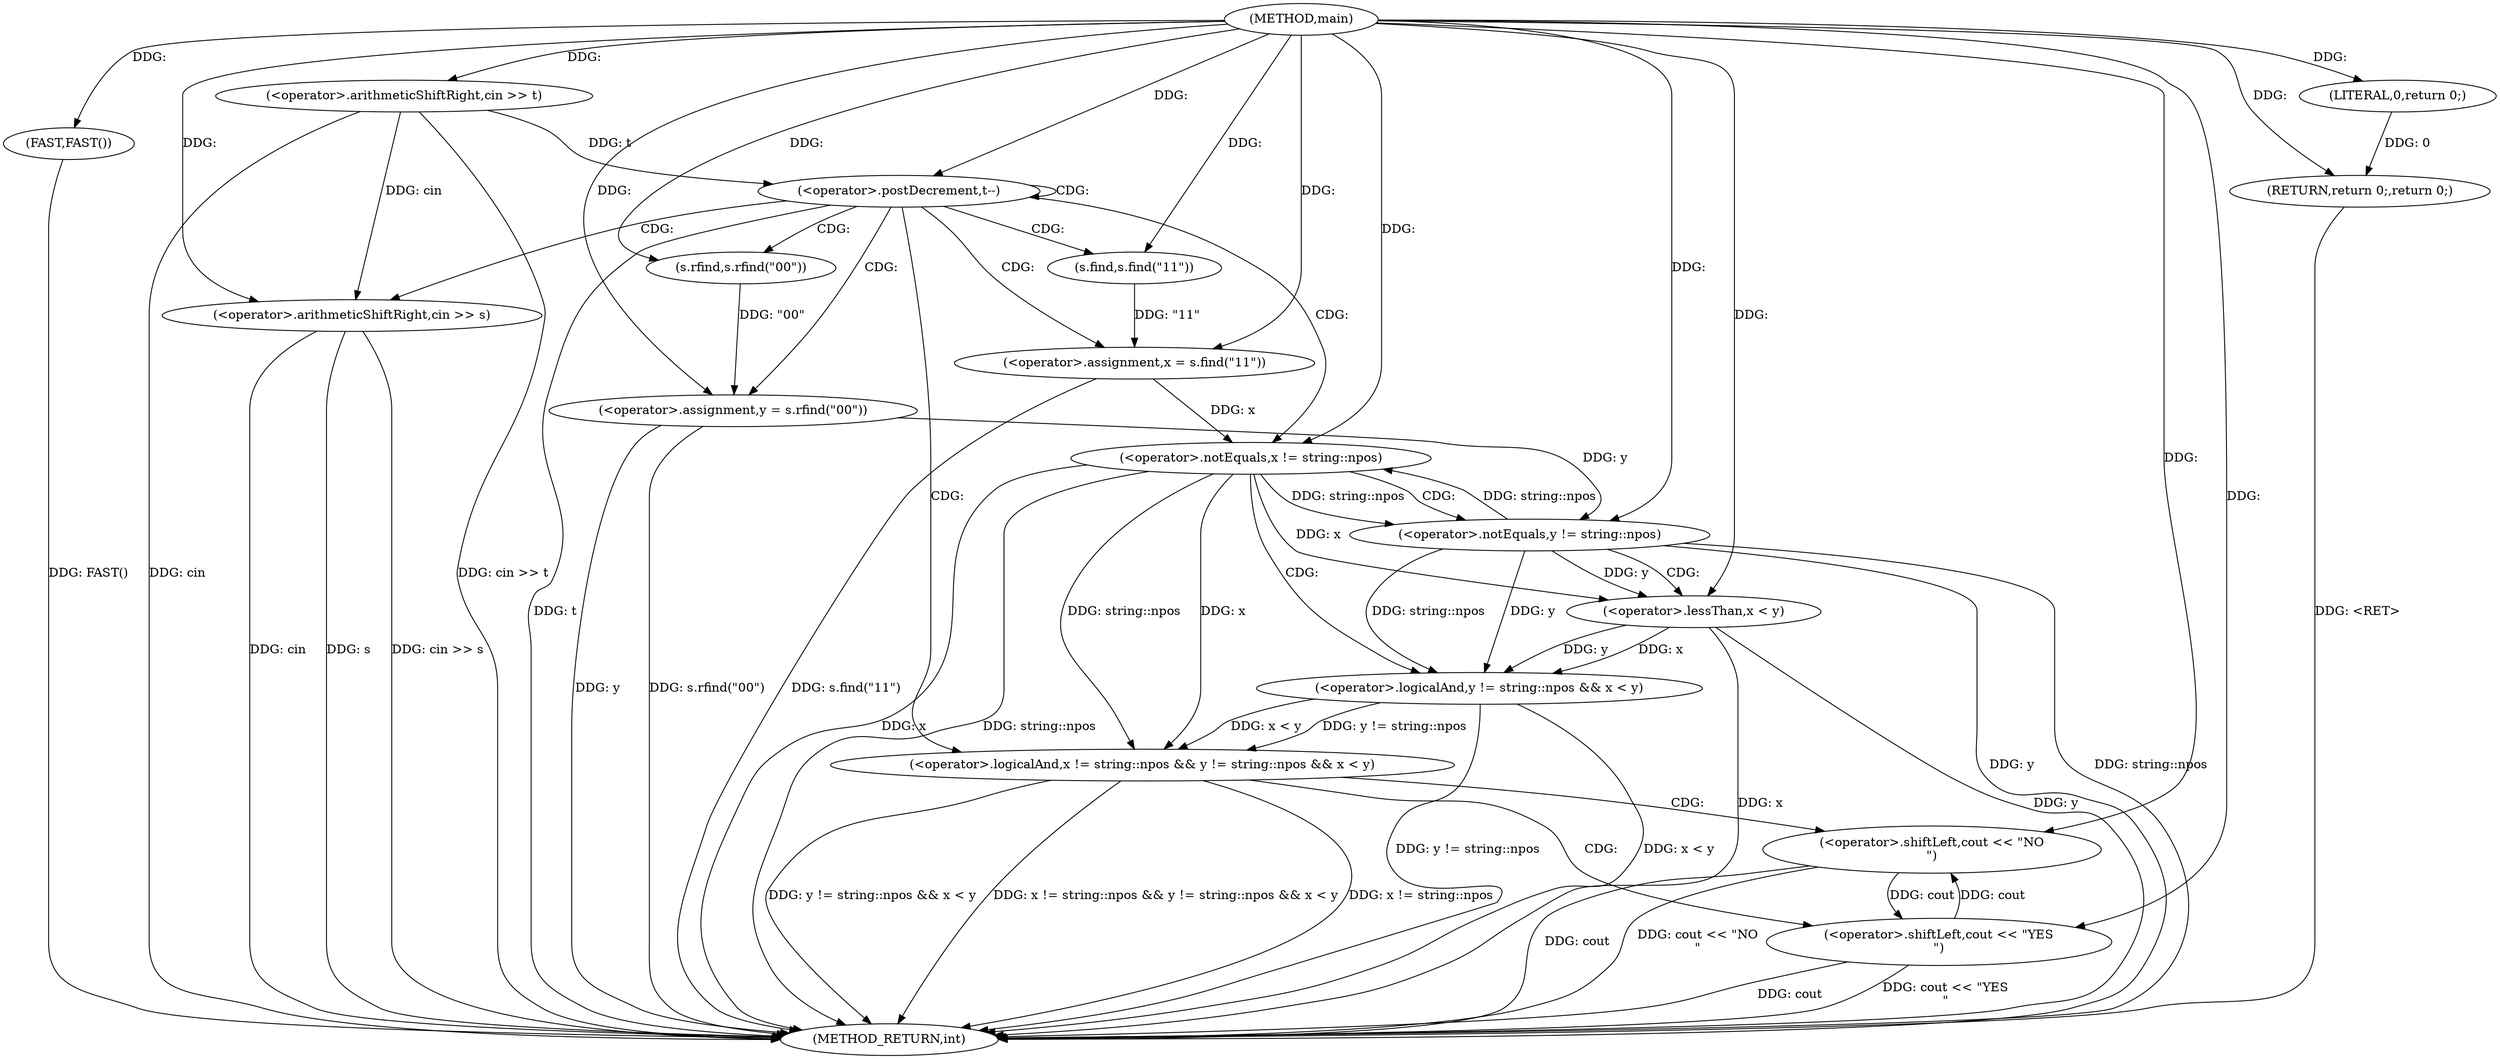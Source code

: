 digraph "main" {  
"1000103" [label = "(METHOD,main)" ]
"1000149" [label = "(METHOD_RETURN,int)" ]
"1000105" [label = "(FAST,FAST())" ]
"1000107" [label = "(<operator>.arithmeticShiftRight,cin >> t)" ]
"1000147" [label = "(RETURN,return 0;,return 0;)" ]
"1000111" [label = "(<operator>.postDecrement,t--)" ]
"1000148" [label = "(LITERAL,0,return 0;)" ]
"1000115" [label = "(<operator>.arithmeticShiftRight,cin >> s)" ]
"1000119" [label = "(<operator>.assignment,x = s.find(\"11\"))" ]
"1000124" [label = "(<operator>.assignment,y = s.rfind(\"00\"))" ]
"1000129" [label = "(<operator>.logicalAnd,x != string::npos && y != string::npos && x < y)" ]
"1000140" [label = "(<operator>.shiftLeft,cout << \"NO\n\")" ]
"1000121" [label = "(s.find,s.find(\"11\"))" ]
"1000126" [label = "(s.rfind,s.rfind(\"00\"))" ]
"1000144" [label = "(<operator>.shiftLeft,cout << \"YES\n\")" ]
"1000130" [label = "(<operator>.notEquals,x != string::npos)" ]
"1000133" [label = "(<operator>.logicalAnd,y != string::npos && x < y)" ]
"1000134" [label = "(<operator>.notEquals,y != string::npos)" ]
"1000137" [label = "(<operator>.lessThan,x < y)" ]
  "1000147" -> "1000149"  [ label = "DDG: <RET>"] 
  "1000105" -> "1000149"  [ label = "DDG: FAST()"] 
  "1000107" -> "1000149"  [ label = "DDG: cin"] 
  "1000107" -> "1000149"  [ label = "DDG: cin >> t"] 
  "1000111" -> "1000149"  [ label = "DDG: t"] 
  "1000115" -> "1000149"  [ label = "DDG: cin"] 
  "1000115" -> "1000149"  [ label = "DDG: s"] 
  "1000115" -> "1000149"  [ label = "DDG: cin >> s"] 
  "1000119" -> "1000149"  [ label = "DDG: s.find(\"11\")"] 
  "1000124" -> "1000149"  [ label = "DDG: y"] 
  "1000124" -> "1000149"  [ label = "DDG: s.rfind(\"00\")"] 
  "1000130" -> "1000149"  [ label = "DDG: x"] 
  "1000130" -> "1000149"  [ label = "DDG: string::npos"] 
  "1000129" -> "1000149"  [ label = "DDG: x != string::npos"] 
  "1000134" -> "1000149"  [ label = "DDG: y"] 
  "1000134" -> "1000149"  [ label = "DDG: string::npos"] 
  "1000133" -> "1000149"  [ label = "DDG: y != string::npos"] 
  "1000137" -> "1000149"  [ label = "DDG: x"] 
  "1000137" -> "1000149"  [ label = "DDG: y"] 
  "1000133" -> "1000149"  [ label = "DDG: x < y"] 
  "1000129" -> "1000149"  [ label = "DDG: y != string::npos && x < y"] 
  "1000129" -> "1000149"  [ label = "DDG: x != string::npos && y != string::npos && x < y"] 
  "1000144" -> "1000149"  [ label = "DDG: cout"] 
  "1000144" -> "1000149"  [ label = "DDG: cout << \"YES\n\""] 
  "1000140" -> "1000149"  [ label = "DDG: cout"] 
  "1000140" -> "1000149"  [ label = "DDG: cout << \"NO\n\""] 
  "1000103" -> "1000105"  [ label = "DDG: "] 
  "1000148" -> "1000147"  [ label = "DDG: 0"] 
  "1000103" -> "1000147"  [ label = "DDG: "] 
  "1000103" -> "1000107"  [ label = "DDG: "] 
  "1000103" -> "1000148"  [ label = "DDG: "] 
  "1000107" -> "1000111"  [ label = "DDG: t"] 
  "1000103" -> "1000111"  [ label = "DDG: "] 
  "1000121" -> "1000119"  [ label = "DDG: \"11\""] 
  "1000126" -> "1000124"  [ label = "DDG: \"00\""] 
  "1000107" -> "1000115"  [ label = "DDG: cin"] 
  "1000103" -> "1000115"  [ label = "DDG: "] 
  "1000103" -> "1000119"  [ label = "DDG: "] 
  "1000103" -> "1000124"  [ label = "DDG: "] 
  "1000103" -> "1000121"  [ label = "DDG: "] 
  "1000103" -> "1000126"  [ label = "DDG: "] 
  "1000130" -> "1000129"  [ label = "DDG: string::npos"] 
  "1000130" -> "1000129"  [ label = "DDG: x"] 
  "1000133" -> "1000129"  [ label = "DDG: x < y"] 
  "1000133" -> "1000129"  [ label = "DDG: y != string::npos"] 
  "1000144" -> "1000140"  [ label = "DDG: cout"] 
  "1000103" -> "1000140"  [ label = "DDG: "] 
  "1000119" -> "1000130"  [ label = "DDG: x"] 
  "1000103" -> "1000130"  [ label = "DDG: "] 
  "1000134" -> "1000130"  [ label = "DDG: string::npos"] 
  "1000134" -> "1000133"  [ label = "DDG: string::npos"] 
  "1000134" -> "1000133"  [ label = "DDG: y"] 
  "1000137" -> "1000133"  [ label = "DDG: y"] 
  "1000137" -> "1000133"  [ label = "DDG: x"] 
  "1000140" -> "1000144"  [ label = "DDG: cout"] 
  "1000103" -> "1000144"  [ label = "DDG: "] 
  "1000124" -> "1000134"  [ label = "DDG: y"] 
  "1000103" -> "1000134"  [ label = "DDG: "] 
  "1000130" -> "1000134"  [ label = "DDG: string::npos"] 
  "1000130" -> "1000137"  [ label = "DDG: x"] 
  "1000103" -> "1000137"  [ label = "DDG: "] 
  "1000134" -> "1000137"  [ label = "DDG: y"] 
  "1000111" -> "1000121"  [ label = "CDG: "] 
  "1000111" -> "1000111"  [ label = "CDG: "] 
  "1000111" -> "1000126"  [ label = "CDG: "] 
  "1000111" -> "1000129"  [ label = "CDG: "] 
  "1000111" -> "1000124"  [ label = "CDG: "] 
  "1000111" -> "1000119"  [ label = "CDG: "] 
  "1000111" -> "1000130"  [ label = "CDG: "] 
  "1000111" -> "1000115"  [ label = "CDG: "] 
  "1000129" -> "1000144"  [ label = "CDG: "] 
  "1000129" -> "1000140"  [ label = "CDG: "] 
  "1000130" -> "1000133"  [ label = "CDG: "] 
  "1000130" -> "1000134"  [ label = "CDG: "] 
  "1000134" -> "1000137"  [ label = "CDG: "] 
}
